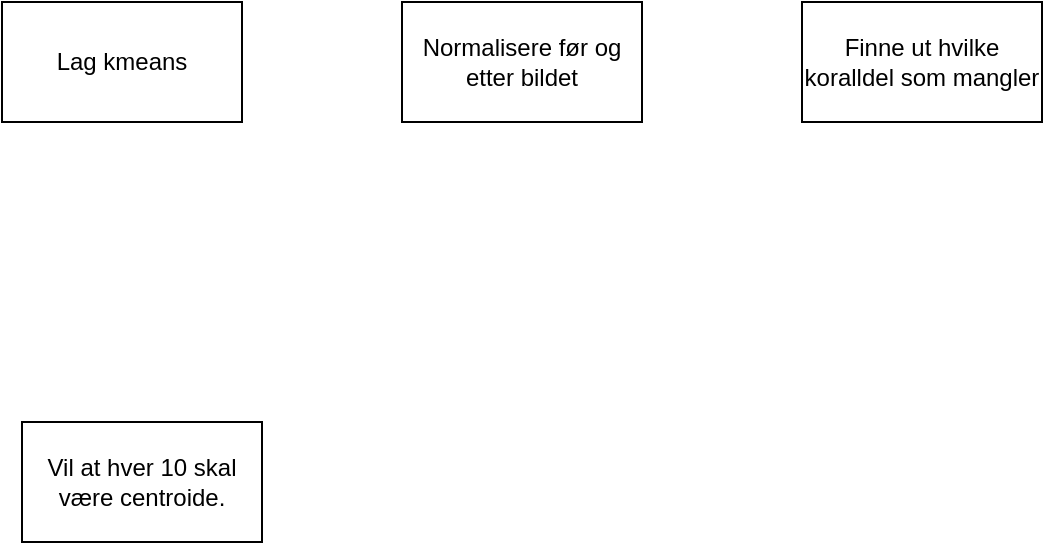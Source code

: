 <mxfile version="14.2.9" type="github">
  <diagram id="BIdMPh4TAkIy-gXU7hwF" name="Page-1">
    <mxGraphModel dx="1422" dy="762" grid="1" gridSize="10" guides="1" tooltips="1" connect="1" arrows="1" fold="1" page="1" pageScale="1" pageWidth="827" pageHeight="1169" math="0" shadow="0">
      <root>
        <mxCell id="0" />
        <mxCell id="1" parent="0" />
        <mxCell id="6CO3RHqaUK-Ui07NZQhR-1" value="Lag kmeans" style="rounded=0;whiteSpace=wrap;html=1;" vertex="1" parent="1">
          <mxGeometry x="120" y="300" width="120" height="60" as="geometry" />
        </mxCell>
        <mxCell id="6CO3RHqaUK-Ui07NZQhR-2" value="Normalisere før og etter bildet&lt;br&gt;" style="rounded=0;whiteSpace=wrap;html=1;" vertex="1" parent="1">
          <mxGeometry x="320" y="300" width="120" height="60" as="geometry" />
        </mxCell>
        <mxCell id="6CO3RHqaUK-Ui07NZQhR-3" value="Finne ut hvilke koralldel som mangler" style="rounded=0;whiteSpace=wrap;html=1;" vertex="1" parent="1">
          <mxGeometry x="520" y="300" width="120" height="60" as="geometry" />
        </mxCell>
        <mxCell id="6CO3RHqaUK-Ui07NZQhR-4" value="Vil at hver 10 skal være centroide." style="whiteSpace=wrap;html=1;" vertex="1" parent="1">
          <mxGeometry x="130" y="510" width="120" height="60" as="geometry" />
        </mxCell>
      </root>
    </mxGraphModel>
  </diagram>
</mxfile>
